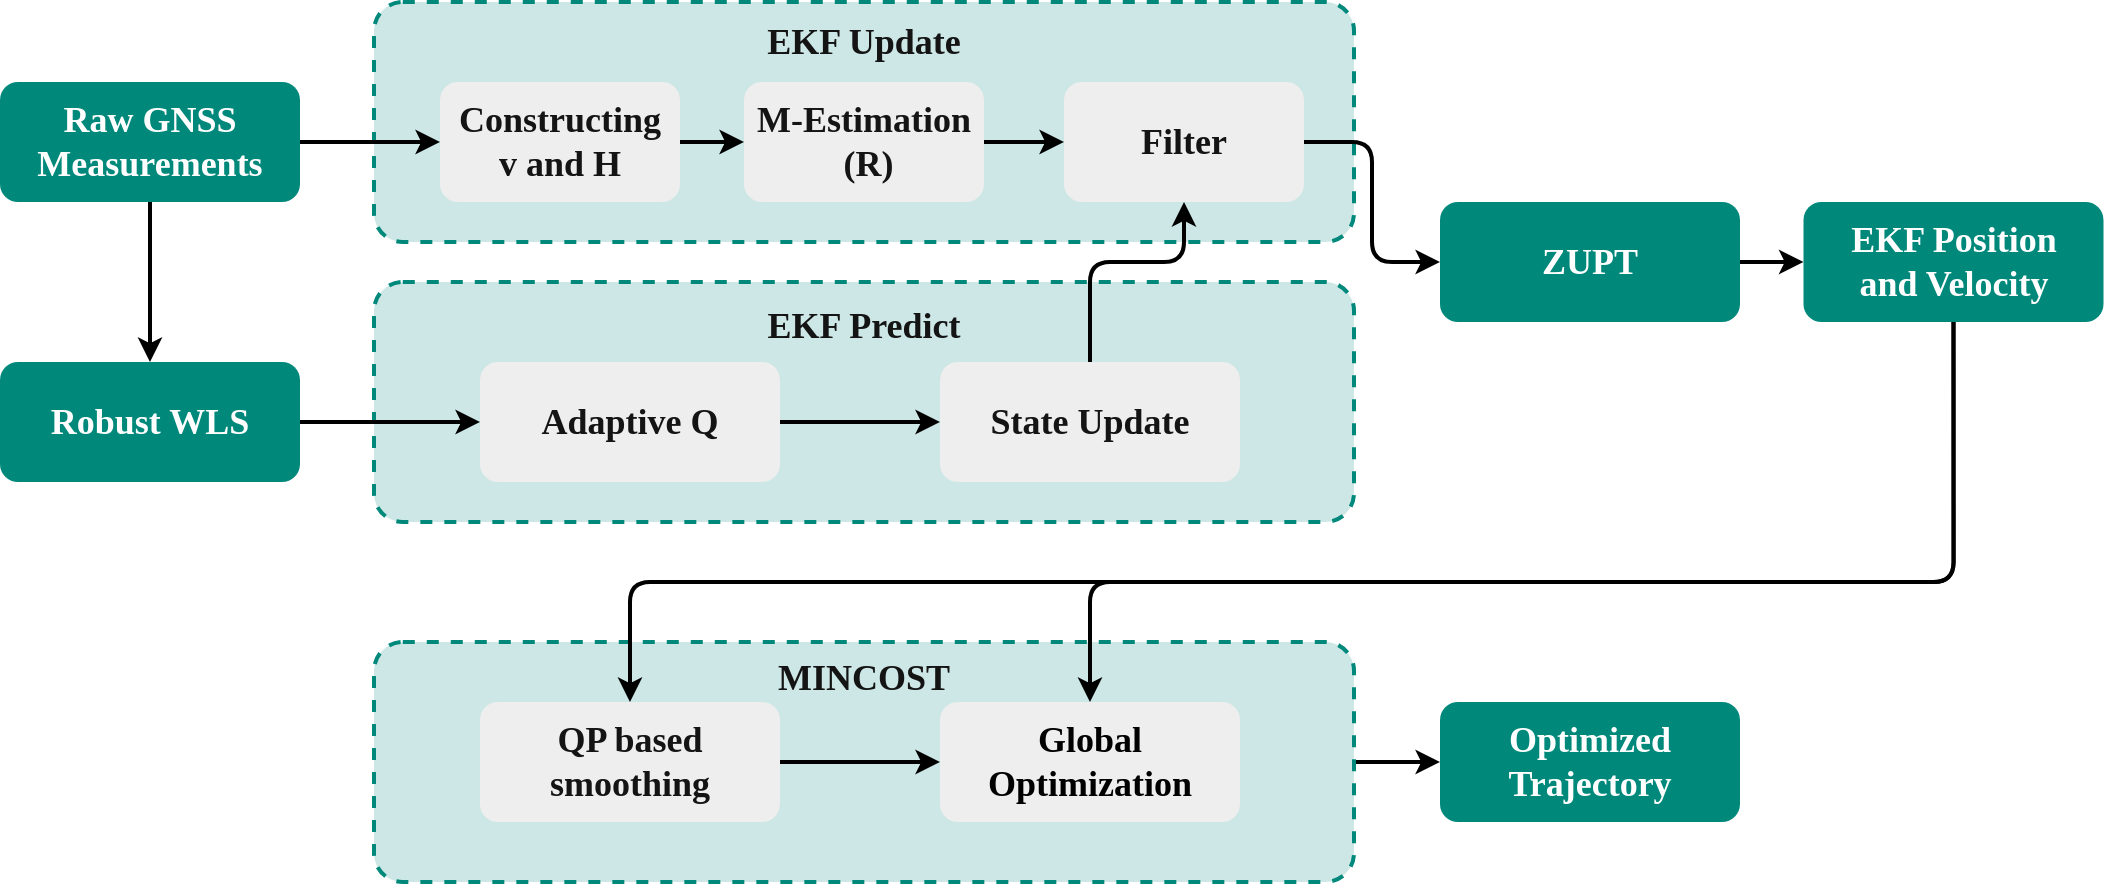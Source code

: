 <mxfile version="24.7.5">
  <diagram id="uZA1TDJ36ZboeSC6EYcE" name="第 1 页">
    <mxGraphModel dx="2327" dy="1024" grid="1" gridSize="10" guides="1" tooltips="1" connect="1" arrows="1" fold="1" page="1" pageScale="1" pageWidth="827" pageHeight="1169" math="0" shadow="0">
      <root>
        <mxCell id="0" />
        <mxCell id="1" parent="0" />
        <mxCell id="3JUh-vJoo2GhR4l2cdBd-157" style="edgeStyle=orthogonalEdgeStyle;rounded=0;orthogonalLoop=1;jettySize=auto;html=1;exitX=1;exitY=0.5;exitDx=0;exitDy=0;entryX=0;entryY=0.5;entryDx=0;entryDy=0;strokeWidth=2;" parent="1" source="3JUh-vJoo2GhR4l2cdBd-149" target="3JUh-vJoo2GhR4l2cdBd-156" edge="1">
          <mxGeometry relative="1" as="geometry" />
        </mxCell>
        <mxCell id="3JUh-vJoo2GhR4l2cdBd-149" value="" style="rounded=1;whiteSpace=wrap;html=1;strokeWidth=2;fillColor=#CCE7E5;strokeColor=#00897B;arcSize=12;dashed=1;fontFamily=Times New Roman;fontStyle=1;fontSize=18;" parent="1" vertex="1">
          <mxGeometry x="-553" y="500" width="490" height="120" as="geometry" />
        </mxCell>
        <mxCell id="3JUh-vJoo2GhR4l2cdBd-120" value="" style="rounded=1;whiteSpace=wrap;html=1;strokeWidth=2;fillColor=#CCE7E5;strokeColor=#00897B;arcSize=12;dashed=1;fontFamily=Times New Roman;fontStyle=1;fontSize=18;" parent="1" vertex="1">
          <mxGeometry x="-553" y="320" width="490" height="120" as="geometry" />
        </mxCell>
        <mxCell id="3JUh-vJoo2GhR4l2cdBd-127" value="" style="rounded=1;whiteSpace=wrap;html=1;strokeWidth=2;fillColor=#CCE7E5;strokeColor=#00897B;arcSize=12;dashed=1;fontFamily=Times New Roman;fontStyle=1;fontSize=18;" parent="1" vertex="1">
          <mxGeometry x="-553" y="180" width="490" height="120" as="geometry" />
        </mxCell>
        <mxCell id="3JUh-vJoo2GhR4l2cdBd-116" value="&lt;font color=&quot;#141414&quot;&gt;EKF Predict&lt;/font&gt;" style="text;html=1;strokeColor=none;fillColor=none;align=center;verticalAlign=middle;whiteSpace=wrap;rounded=0;dashed=1;fontFamily=Times New Roman;fontStyle=1;fontSize=18;" parent="1" vertex="1">
          <mxGeometry x="-358" y="332" width="100" height="20" as="geometry" />
        </mxCell>
        <mxCell id="3JUh-vJoo2GhR4l2cdBd-118" value="&lt;font color=&quot;#141414&quot;&gt;EKF Update&lt;/font&gt;" style="text;html=1;strokeColor=none;fillColor=none;align=center;verticalAlign=middle;whiteSpace=wrap;rounded=0;dashed=1;fontFamily=Times New Roman;fontStyle=1;fontSize=18;" parent="1" vertex="1">
          <mxGeometry x="-358" y="190" width="100" height="20" as="geometry" />
        </mxCell>
        <mxCell id="3JUh-vJoo2GhR4l2cdBd-135" style="edgeStyle=orthogonalEdgeStyle;rounded=0;orthogonalLoop=1;jettySize=auto;html=1;exitX=1;exitY=0.5;exitDx=0;exitDy=0;strokeWidth=2;" parent="1" source="3JUh-vJoo2GhR4l2cdBd-122" target="3JUh-vJoo2GhR4l2cdBd-123" edge="1">
          <mxGeometry relative="1" as="geometry" />
        </mxCell>
        <mxCell id="3JUh-vJoo2GhR4l2cdBd-122" value="&lt;font style=&quot;font-size: 18px&quot; color=&quot;#141414&quot;&gt;Adaptive Q&lt;/font&gt;" style="rounded=1;whiteSpace=wrap;html=1;strokeWidth=2;gradientDirection=east;fillColor=#EEEEEE;strokeColor=none;fontFamily=Times New Roman;fontStyle=1;fontSize=18;" parent="1" vertex="1">
          <mxGeometry x="-500" y="360" width="150" height="60" as="geometry" />
        </mxCell>
        <mxCell id="3JUh-vJoo2GhR4l2cdBd-148" style="edgeStyle=orthogonalEdgeStyle;rounded=1;orthogonalLoop=1;jettySize=auto;html=1;exitX=0.5;exitY=0;exitDx=0;exitDy=0;entryX=0.5;entryY=1;entryDx=0;entryDy=0;strokeWidth=2;" parent="1" source="3JUh-vJoo2GhR4l2cdBd-123" target="3JUh-vJoo2GhR4l2cdBd-136" edge="1">
          <mxGeometry relative="1" as="geometry">
            <Array as="points">
              <mxPoint x="-195" y="310" />
              <mxPoint x="-148" y="310" />
            </Array>
          </mxGeometry>
        </mxCell>
        <mxCell id="3JUh-vJoo2GhR4l2cdBd-123" value="&lt;font style=&quot;font-size: 18px&quot; color=&quot;#141414&quot;&gt;State Update&lt;/font&gt;" style="rounded=1;whiteSpace=wrap;html=1;strokeWidth=2;gradientDirection=east;fillColor=#EEEEEE;strokeColor=none;fontFamily=Times New Roman;fontStyle=1;fontSize=18;" parent="1" vertex="1">
          <mxGeometry x="-270" y="360" width="150" height="60" as="geometry" />
        </mxCell>
        <mxCell id="3JUh-vJoo2GhR4l2cdBd-132" style="edgeStyle=orthogonalEdgeStyle;rounded=0;orthogonalLoop=1;jettySize=auto;html=1;exitX=1;exitY=0.5;exitDx=0;exitDy=0;strokeWidth=2;" parent="1" source="3JUh-vJoo2GhR4l2cdBd-125" target="3JUh-vJoo2GhR4l2cdBd-122" edge="1">
          <mxGeometry relative="1" as="geometry" />
        </mxCell>
        <mxCell id="3JUh-vJoo2GhR4l2cdBd-125" value="&lt;font color=&quot;#ffffff&quot;&gt;Robust WLS&lt;br&gt;&lt;/font&gt;" style="rounded=1;whiteSpace=wrap;html=1;strokeWidth=2;gradientDirection=east;fillColor=#00897B;strokeColor=none;fontColor=#333333;fontFamily=Times New Roman;fontStyle=1;fontSize=18;" parent="1" vertex="1">
          <mxGeometry x="-740" y="360" width="150" height="60" as="geometry" />
        </mxCell>
        <mxCell id="3JUh-vJoo2GhR4l2cdBd-131" style="edgeStyle=orthogonalEdgeStyle;rounded=0;orthogonalLoop=1;jettySize=auto;html=1;exitX=0.5;exitY=1;exitDx=0;exitDy=0;strokeWidth=2;" parent="1" source="3JUh-vJoo2GhR4l2cdBd-126" target="3JUh-vJoo2GhR4l2cdBd-125" edge="1">
          <mxGeometry relative="1" as="geometry" />
        </mxCell>
        <mxCell id="3JUh-vJoo2GhR4l2cdBd-133" style="edgeStyle=orthogonalEdgeStyle;rounded=0;orthogonalLoop=1;jettySize=auto;html=1;exitX=1;exitY=0.5;exitDx=0;exitDy=0;entryX=0;entryY=0.5;entryDx=0;entryDy=0;strokeWidth=2;" parent="1" source="3JUh-vJoo2GhR4l2cdBd-126" target="3JUh-vJoo2GhR4l2cdBd-128" edge="1">
          <mxGeometry relative="1" as="geometry" />
        </mxCell>
        <mxCell id="3JUh-vJoo2GhR4l2cdBd-126" value="&lt;font color=&quot;#ffffff&quot;&gt;Raw GNSS&lt;br&gt;Measurements&lt;br&gt;&lt;/font&gt;" style="rounded=1;whiteSpace=wrap;html=1;strokeWidth=2;gradientDirection=east;fillColor=#00897B;strokeColor=none;fontColor=#333333;fontFamily=Times New Roman;fontStyle=1;fontSize=18;" parent="1" vertex="1">
          <mxGeometry x="-740" y="220" width="150" height="60" as="geometry" />
        </mxCell>
        <mxCell id="3JUh-vJoo2GhR4l2cdBd-134" style="edgeStyle=orthogonalEdgeStyle;rounded=0;orthogonalLoop=1;jettySize=auto;html=1;exitX=1;exitY=0.5;exitDx=0;exitDy=0;entryX=0;entryY=0.5;entryDx=0;entryDy=0;strokeWidth=2;" parent="1" source="3JUh-vJoo2GhR4l2cdBd-128" target="3JUh-vJoo2GhR4l2cdBd-129" edge="1">
          <mxGeometry relative="1" as="geometry" />
        </mxCell>
        <mxCell id="3JUh-vJoo2GhR4l2cdBd-128" value="&lt;font style=&quot;font-size: 18px&quot; color=&quot;#141414&quot;&gt;Constructing &lt;br&gt;v and H&lt;/font&gt;" style="rounded=1;whiteSpace=wrap;html=1;strokeWidth=2;gradientDirection=east;fillColor=#EEEEEE;strokeColor=none;fontFamily=Times New Roman;fontStyle=1;fontSize=18;" parent="1" vertex="1">
          <mxGeometry x="-520" y="220" width="120" height="60" as="geometry" />
        </mxCell>
        <mxCell id="3JUh-vJoo2GhR4l2cdBd-137" style="edgeStyle=orthogonalEdgeStyle;rounded=0;orthogonalLoop=1;jettySize=auto;html=1;exitX=1;exitY=0.5;exitDx=0;exitDy=0;entryX=0;entryY=0.5;entryDx=0;entryDy=0;strokeWidth=2;" parent="1" source="3JUh-vJoo2GhR4l2cdBd-129" target="3JUh-vJoo2GhR4l2cdBd-136" edge="1">
          <mxGeometry relative="1" as="geometry" />
        </mxCell>
        <mxCell id="3JUh-vJoo2GhR4l2cdBd-129" value="&lt;font style=&quot;font-size: 18px&quot; color=&quot;#141414&quot;&gt;M-Estimation&lt;br&gt;&amp;nbsp;(R)&lt;/font&gt;" style="rounded=1;whiteSpace=wrap;html=1;strokeWidth=2;gradientDirection=east;fillColor=#EEEEEE;strokeColor=none;fontFamily=Times New Roman;fontStyle=1;fontSize=18;" parent="1" vertex="1">
          <mxGeometry x="-368" y="220" width="120" height="60" as="geometry" />
        </mxCell>
        <mxCell id="3JUh-vJoo2GhR4l2cdBd-142" style="edgeStyle=orthogonalEdgeStyle;rounded=1;orthogonalLoop=1;jettySize=auto;html=1;exitX=1;exitY=0.5;exitDx=0;exitDy=0;entryX=0;entryY=0.5;entryDx=0;entryDy=0;strokeWidth=2;" parent="1" source="3JUh-vJoo2GhR4l2cdBd-136" target="3JUh-vJoo2GhR4l2cdBd-144" edge="1">
          <mxGeometry relative="1" as="geometry">
            <mxPoint x="-30" y="250" as="targetPoint" />
          </mxGeometry>
        </mxCell>
        <mxCell id="3JUh-vJoo2GhR4l2cdBd-136" value="&lt;font color=&quot;#141414&quot;&gt;Filter&lt;/font&gt;" style="rounded=1;whiteSpace=wrap;html=1;strokeWidth=2;gradientDirection=east;fillColor=#EEEEEE;strokeColor=none;fontFamily=Times New Roman;fontStyle=1;fontSize=18;" parent="1" vertex="1">
          <mxGeometry x="-208" y="220" width="120" height="60" as="geometry" />
        </mxCell>
        <mxCell id="3JUh-vJoo2GhR4l2cdBd-147" style="edgeStyle=orthogonalEdgeStyle;rounded=0;orthogonalLoop=1;jettySize=auto;html=1;exitX=1;exitY=0.5;exitDx=0;exitDy=0;entryX=0;entryY=0.5;entryDx=0;entryDy=0;strokeWidth=2;" parent="1" source="3JUh-vJoo2GhR4l2cdBd-144" target="3JUh-vJoo2GhR4l2cdBd-146" edge="1">
          <mxGeometry relative="1" as="geometry" />
        </mxCell>
        <mxCell id="3JUh-vJoo2GhR4l2cdBd-144" value="&lt;font color=&quot;#ffffff&quot;&gt;ZUPT&lt;br&gt;&lt;/font&gt;" style="rounded=1;whiteSpace=wrap;html=1;strokeWidth=2;gradientDirection=east;fillColor=#00897B;strokeColor=none;fontColor=#333333;fontFamily=Times New Roman;fontStyle=1;fontSize=18;" parent="1" vertex="1">
          <mxGeometry x="-20" y="280" width="150" height="60" as="geometry" />
        </mxCell>
        <mxCell id="3JUh-vJoo2GhR4l2cdBd-153" style="edgeStyle=orthogonalEdgeStyle;rounded=1;orthogonalLoop=1;jettySize=auto;html=1;exitX=0.5;exitY=1;exitDx=0;exitDy=0;entryX=0.5;entryY=0;entryDx=0;entryDy=0;strokeWidth=2;" parent="1" source="3JUh-vJoo2GhR4l2cdBd-146" target="3JUh-vJoo2GhR4l2cdBd-151" edge="1">
          <mxGeometry relative="1" as="geometry">
            <Array as="points">
              <mxPoint x="237" y="470" />
              <mxPoint x="-195" y="470" />
            </Array>
          </mxGeometry>
        </mxCell>
        <mxCell id="3JUh-vJoo2GhR4l2cdBd-160" style="edgeStyle=orthogonalEdgeStyle;rounded=1;orthogonalLoop=1;jettySize=auto;html=1;exitX=0.5;exitY=1;exitDx=0;exitDy=0;entryX=0.5;entryY=0;entryDx=0;entryDy=0;strokeWidth=2;" parent="1" source="3JUh-vJoo2GhR4l2cdBd-146" target="3JUh-vJoo2GhR4l2cdBd-150" edge="1">
          <mxGeometry relative="1" as="geometry">
            <Array as="points">
              <mxPoint x="237" y="470" />
              <mxPoint x="-425" y="470" />
            </Array>
          </mxGeometry>
        </mxCell>
        <mxCell id="3JUh-vJoo2GhR4l2cdBd-146" value="&lt;font color=&quot;#ffffff&quot;&gt;EKF Position &lt;br&gt;and Velocity&lt;br&gt;&lt;/font&gt;" style="rounded=1;whiteSpace=wrap;html=1;strokeWidth=2;gradientDirection=east;fillColor=#00897B;strokeColor=none;fontColor=#333333;fontFamily=Times New Roman;fontStyle=1;fontSize=18;" parent="1" vertex="1">
          <mxGeometry x="161.75" y="280" width="150" height="60" as="geometry" />
        </mxCell>
        <mxCell id="3JUh-vJoo2GhR4l2cdBd-154" style="edgeStyle=orthogonalEdgeStyle;rounded=1;orthogonalLoop=1;jettySize=auto;html=1;exitX=1;exitY=0.5;exitDx=0;exitDy=0;strokeWidth=2;" parent="1" source="3JUh-vJoo2GhR4l2cdBd-150" target="3JUh-vJoo2GhR4l2cdBd-151" edge="1">
          <mxGeometry relative="1" as="geometry" />
        </mxCell>
        <mxCell id="3JUh-vJoo2GhR4l2cdBd-150" value="&lt;font style=&quot;font-size: 18px&quot; color=&quot;#141414&quot;&gt;QP based smoothing&lt;/font&gt;" style="rounded=1;whiteSpace=wrap;html=1;strokeWidth=2;gradientDirection=east;fillColor=#EEEEEE;strokeColor=none;fontFamily=Times New Roman;fontStyle=1;fontSize=18;" parent="1" vertex="1">
          <mxGeometry x="-500" y="530" width="150" height="60" as="geometry" />
        </mxCell>
        <mxCell id="3JUh-vJoo2GhR4l2cdBd-151" value="Global Optimization" style="rounded=1;whiteSpace=wrap;html=1;strokeWidth=2;gradientDirection=east;fillColor=#EEEEEE;strokeColor=none;fontFamily=Times New Roman;fontStyle=1;fontSize=18;" parent="1" vertex="1">
          <mxGeometry x="-270" y="530" width="150" height="60" as="geometry" />
        </mxCell>
        <mxCell id="3JUh-vJoo2GhR4l2cdBd-156" value="&lt;font color=&quot;#ffffff&quot;&gt;Optimized Trajectory&lt;br&gt;&lt;/font&gt;" style="rounded=1;whiteSpace=wrap;html=1;strokeWidth=2;gradientDirection=east;fillColor=#00897B;strokeColor=none;fontColor=#333333;fontFamily=Times New Roman;fontStyle=1;fontSize=18;" parent="1" vertex="1">
          <mxGeometry x="-20" y="530" width="150" height="60" as="geometry" />
        </mxCell>
        <mxCell id="3JUh-vJoo2GhR4l2cdBd-158" value="&lt;font color=&quot;#141414&quot;&gt;MINCOST&lt;/font&gt;" style="text;html=1;strokeColor=none;fillColor=none;align=center;verticalAlign=middle;whiteSpace=wrap;rounded=0;dashed=1;fontFamily=Times New Roman;fontStyle=1;fontSize=18;" parent="1" vertex="1">
          <mxGeometry x="-358" y="508" width="100" height="20" as="geometry" />
        </mxCell>
      </root>
    </mxGraphModel>
  </diagram>
</mxfile>
